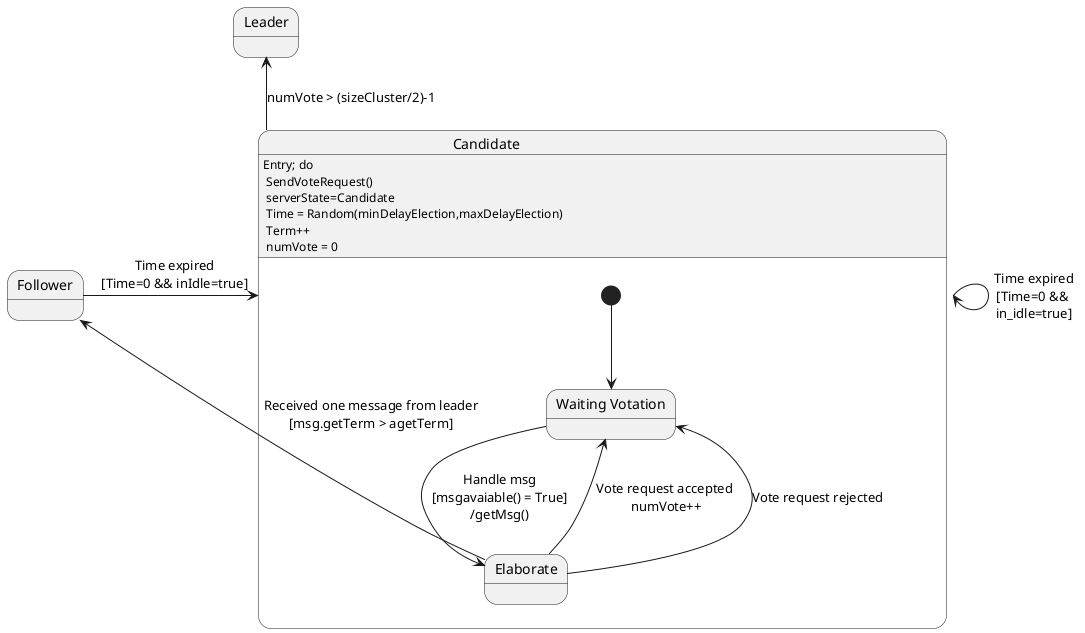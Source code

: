 @startuml
state "Leader" as Leader
  Candidate -u-> Leader : numVote > (sizeCluster/2)-1 
state "Follower" as Follower
  Follower -l-> Candidate : Time expired\n[Time=0 && inIdle=true]
state "Candidate" as Candidate {
  Candidate : Entry; do \n SendVoteRequest()\n serverState=Candidate\n Time = Random(minDelayElection,maxDelayElection)\n Term++\n numVote = 0
 
  [*] --> WaitingVotation
  state "Waiting Votation" as WaitingVotation
  state "Elaborate" as CandidateElaborate

  WaitingVotation --> CandidateElaborate : Handle msg\n[msgavaiable() = True]\n/getMsg()

  CandidateElaborate --> WaitingVotation : Vote request accepted\n numVote++
  CandidateElaborate --> WaitingVotation :Vote request rejected
  CandidateElaborate -u-> Follower : Received one message from leader\n[msg.getTerm > agetTerm]

  Candidate --> Candidate :Time expired\n[Time=0 && \nin_idle=true]
}
@enduml